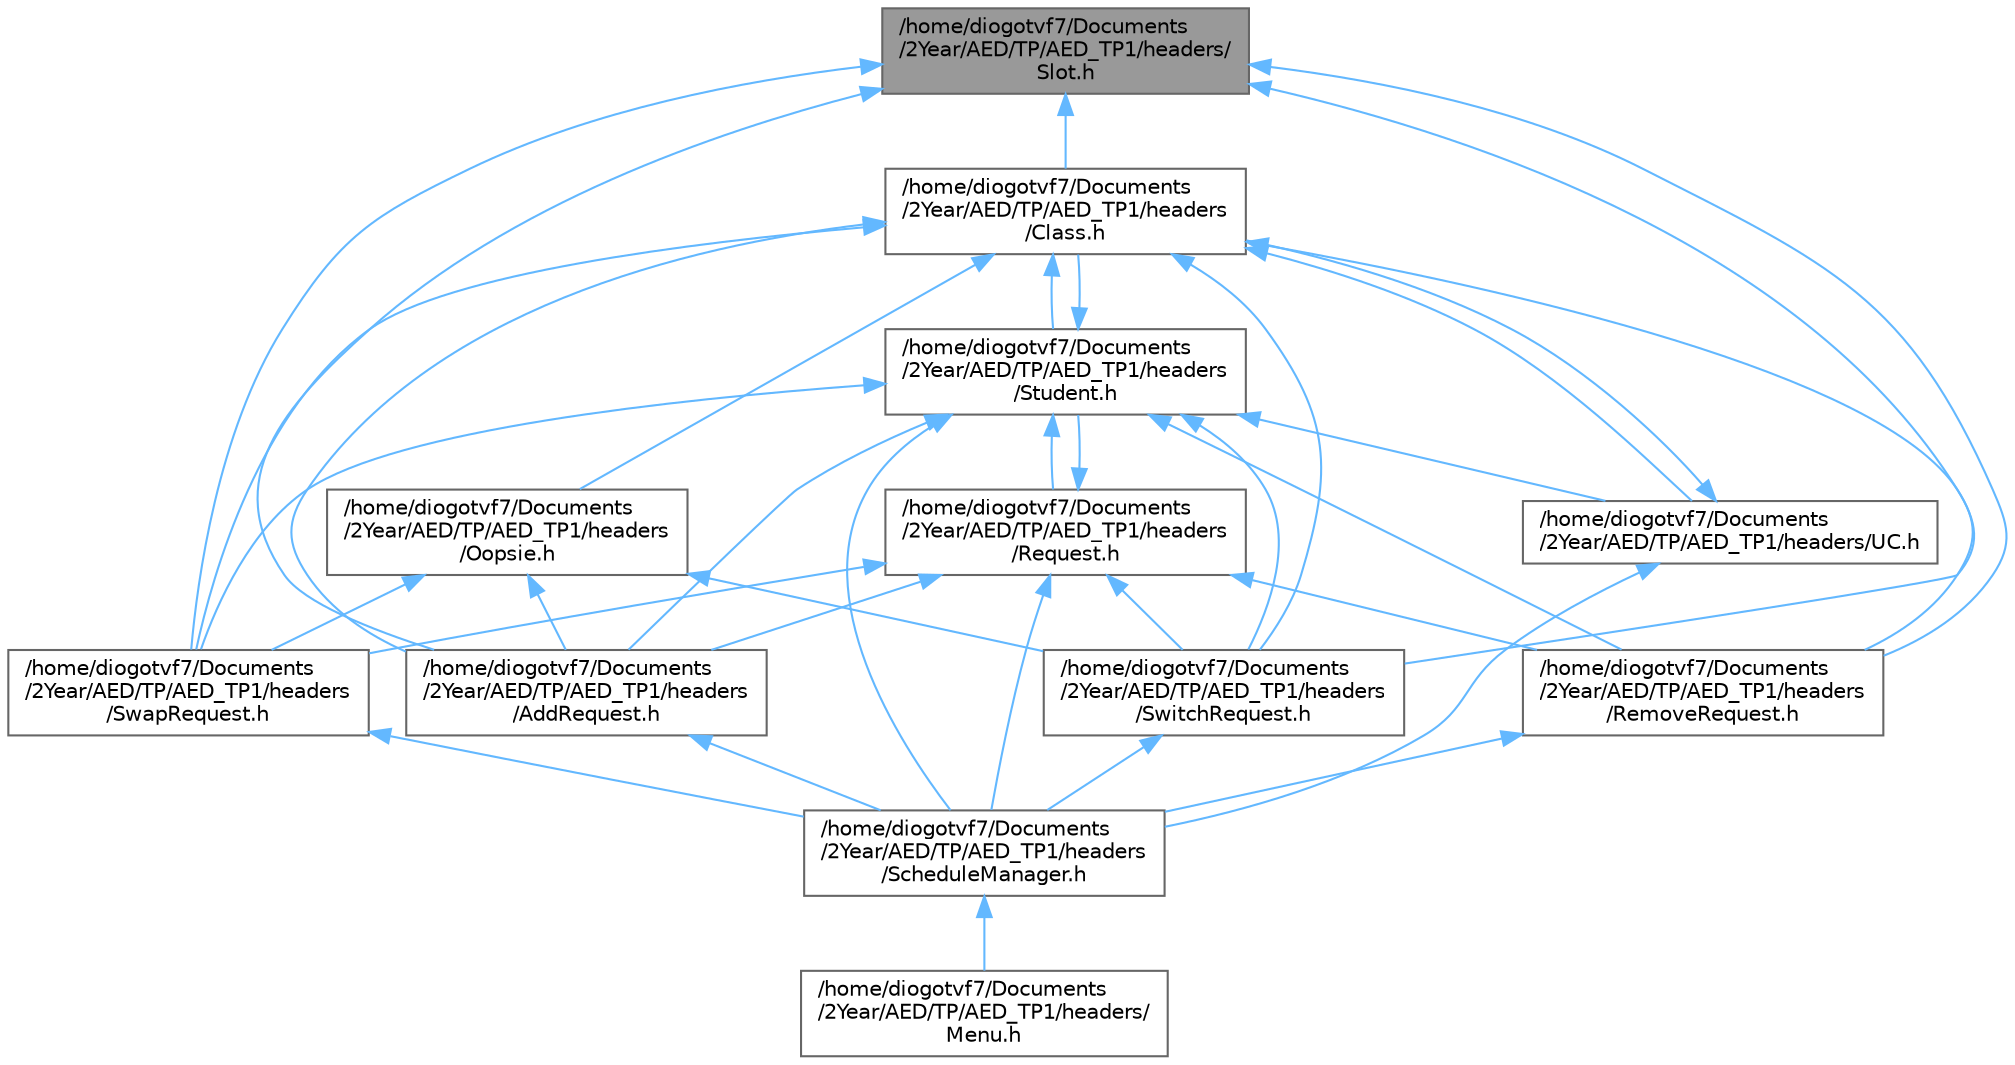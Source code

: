 digraph "/home/diogotvf7/Documents/2Year/AED/TP/AED_TP1/headers/Slot.h"
{
 // LATEX_PDF_SIZE
  bgcolor="transparent";
  edge [fontname=Helvetica,fontsize=10,labelfontname=Helvetica,labelfontsize=10];
  node [fontname=Helvetica,fontsize=10,shape=box,height=0.2,width=0.4];
  Node1 [label="/home/diogotvf7/Documents\l/2Year/AED/TP/AED_TP1/headers/\lSlot.h",height=0.2,width=0.4,color="gray40", fillcolor="grey60", style="filled", fontcolor="black",tooltip=" "];
  Node1 -> Node2 [dir="back",color="steelblue1",style="solid"];
  Node2 [label="/home/diogotvf7/Documents\l/2Year/AED/TP/AED_TP1/headers\l/AddRequest.h",height=0.2,width=0.4,color="grey40", fillcolor="white", style="filled",URL="$_add_request_8h.html",tooltip=" "];
  Node2 -> Node3 [dir="back",color="steelblue1",style="solid"];
  Node3 [label="/home/diogotvf7/Documents\l/2Year/AED/TP/AED_TP1/headers\l/ScheduleManager.h",height=0.2,width=0.4,color="grey40", fillcolor="white", style="filled",URL="$_schedule_manager_8h.html",tooltip=" "];
  Node3 -> Node4 [dir="back",color="steelblue1",style="solid"];
  Node4 [label="/home/diogotvf7/Documents\l/2Year/AED/TP/AED_TP1/headers/\lMenu.h",height=0.2,width=0.4,color="grey40", fillcolor="white", style="filled",URL="$_menu_8h.html",tooltip=" "];
  Node1 -> Node5 [dir="back",color="steelblue1",style="solid"];
  Node5 [label="/home/diogotvf7/Documents\l/2Year/AED/TP/AED_TP1/headers\l/Class.h",height=0.2,width=0.4,color="grey40", fillcolor="white", style="filled",URL="$_class_8h.html",tooltip=" "];
  Node5 -> Node2 [dir="back",color="steelblue1",style="solid"];
  Node5 -> Node6 [dir="back",color="steelblue1",style="solid"];
  Node6 [label="/home/diogotvf7/Documents\l/2Year/AED/TP/AED_TP1/headers\l/Oopsie.h",height=0.2,width=0.4,color="grey40", fillcolor="white", style="filled",URL="$_oopsie_8h.html",tooltip=" "];
  Node6 -> Node2 [dir="back",color="steelblue1",style="solid"];
  Node6 -> Node7 [dir="back",color="steelblue1",style="solid"];
  Node7 [label="/home/diogotvf7/Documents\l/2Year/AED/TP/AED_TP1/headers\l/SwapRequest.h",height=0.2,width=0.4,color="grey40", fillcolor="white", style="filled",URL="$_swap_request_8h.html",tooltip=" "];
  Node7 -> Node3 [dir="back",color="steelblue1",style="solid"];
  Node6 -> Node8 [dir="back",color="steelblue1",style="solid"];
  Node8 [label="/home/diogotvf7/Documents\l/2Year/AED/TP/AED_TP1/headers\l/SwitchRequest.h",height=0.2,width=0.4,color="grey40", fillcolor="white", style="filled",URL="$_switch_request_8h.html",tooltip=" "];
  Node8 -> Node3 [dir="back",color="steelblue1",style="solid"];
  Node5 -> Node9 [dir="back",color="steelblue1",style="solid"];
  Node9 [label="/home/diogotvf7/Documents\l/2Year/AED/TP/AED_TP1/headers\l/RemoveRequest.h",height=0.2,width=0.4,color="grey40", fillcolor="white", style="filled",URL="$_remove_request_8h.html",tooltip=" "];
  Node9 -> Node3 [dir="back",color="steelblue1",style="solid"];
  Node5 -> Node10 [dir="back",color="steelblue1",style="solid"];
  Node10 [label="/home/diogotvf7/Documents\l/2Year/AED/TP/AED_TP1/headers\l/Student.h",height=0.2,width=0.4,color="grey40", fillcolor="white", style="filled",URL="$_student_8h.html",tooltip=" "];
  Node10 -> Node2 [dir="back",color="steelblue1",style="solid"];
  Node10 -> Node5 [dir="back",color="steelblue1",style="solid"];
  Node10 -> Node9 [dir="back",color="steelblue1",style="solid"];
  Node10 -> Node11 [dir="back",color="steelblue1",style="solid"];
  Node11 [label="/home/diogotvf7/Documents\l/2Year/AED/TP/AED_TP1/headers\l/Request.h",height=0.2,width=0.4,color="grey40", fillcolor="white", style="filled",URL="$_request_8h.html",tooltip=" "];
  Node11 -> Node2 [dir="back",color="steelblue1",style="solid"];
  Node11 -> Node9 [dir="back",color="steelblue1",style="solid"];
  Node11 -> Node3 [dir="back",color="steelblue1",style="solid"];
  Node11 -> Node10 [dir="back",color="steelblue1",style="solid"];
  Node11 -> Node7 [dir="back",color="steelblue1",style="solid"];
  Node11 -> Node8 [dir="back",color="steelblue1",style="solid"];
  Node10 -> Node3 [dir="back",color="steelblue1",style="solid"];
  Node10 -> Node7 [dir="back",color="steelblue1",style="solid"];
  Node10 -> Node8 [dir="back",color="steelblue1",style="solid"];
  Node10 -> Node12 [dir="back",color="steelblue1",style="solid"];
  Node12 [label="/home/diogotvf7/Documents\l/2Year/AED/TP/AED_TP1/headers/UC.h",height=0.2,width=0.4,color="grey40", fillcolor="white", style="filled",URL="$_u_c_8h.html",tooltip=" "];
  Node12 -> Node5 [dir="back",color="steelblue1",style="solid"];
  Node12 -> Node3 [dir="back",color="steelblue1",style="solid"];
  Node5 -> Node7 [dir="back",color="steelblue1",style="solid"];
  Node5 -> Node8 [dir="back",color="steelblue1",style="solid"];
  Node5 -> Node12 [dir="back",color="steelblue1",style="solid"];
  Node1 -> Node9 [dir="back",color="steelblue1",style="solid"];
  Node1 -> Node7 [dir="back",color="steelblue1",style="solid"];
  Node1 -> Node8 [dir="back",color="steelblue1",style="solid"];
}
